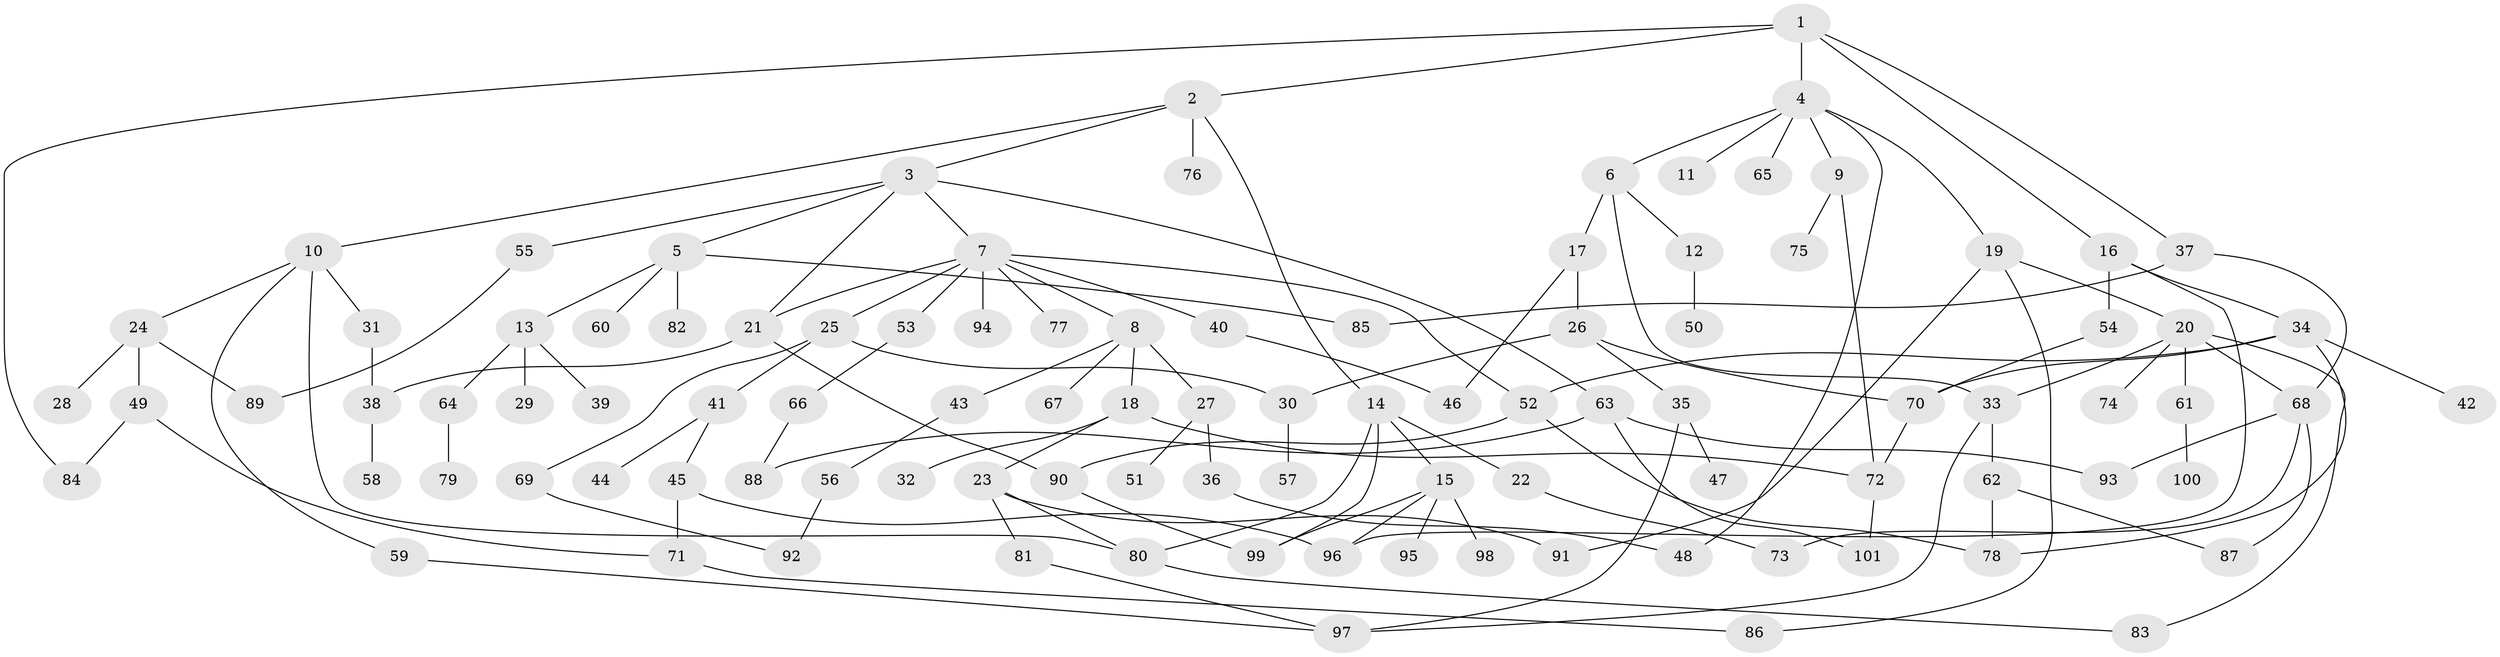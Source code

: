 // Generated by graph-tools (version 1.1) at 2025/42/03/09/25 04:42:35]
// undirected, 101 vertices, 137 edges
graph export_dot {
graph [start="1"]
  node [color=gray90,style=filled];
  1;
  2;
  3;
  4;
  5;
  6;
  7;
  8;
  9;
  10;
  11;
  12;
  13;
  14;
  15;
  16;
  17;
  18;
  19;
  20;
  21;
  22;
  23;
  24;
  25;
  26;
  27;
  28;
  29;
  30;
  31;
  32;
  33;
  34;
  35;
  36;
  37;
  38;
  39;
  40;
  41;
  42;
  43;
  44;
  45;
  46;
  47;
  48;
  49;
  50;
  51;
  52;
  53;
  54;
  55;
  56;
  57;
  58;
  59;
  60;
  61;
  62;
  63;
  64;
  65;
  66;
  67;
  68;
  69;
  70;
  71;
  72;
  73;
  74;
  75;
  76;
  77;
  78;
  79;
  80;
  81;
  82;
  83;
  84;
  85;
  86;
  87;
  88;
  89;
  90;
  91;
  92;
  93;
  94;
  95;
  96;
  97;
  98;
  99;
  100;
  101;
  1 -- 2;
  1 -- 4;
  1 -- 16;
  1 -- 37;
  1 -- 84;
  2 -- 3;
  2 -- 10;
  2 -- 14;
  2 -- 76;
  3 -- 5;
  3 -- 7;
  3 -- 21;
  3 -- 55;
  3 -- 63;
  4 -- 6;
  4 -- 9;
  4 -- 11;
  4 -- 19;
  4 -- 65;
  4 -- 48;
  5 -- 13;
  5 -- 60;
  5 -- 82;
  5 -- 85;
  6 -- 12;
  6 -- 17;
  6 -- 33;
  7 -- 8;
  7 -- 25;
  7 -- 40;
  7 -- 52;
  7 -- 53;
  7 -- 77;
  7 -- 94;
  7 -- 21;
  8 -- 18;
  8 -- 27;
  8 -- 43;
  8 -- 67;
  9 -- 75;
  9 -- 72;
  10 -- 24;
  10 -- 31;
  10 -- 59;
  10 -- 80;
  12 -- 50;
  13 -- 29;
  13 -- 39;
  13 -- 64;
  14 -- 15;
  14 -- 22;
  14 -- 99;
  14 -- 80;
  15 -- 95;
  15 -- 98;
  15 -- 99;
  15 -- 96;
  16 -- 34;
  16 -- 54;
  16 -- 96;
  17 -- 26;
  17 -- 46;
  18 -- 23;
  18 -- 32;
  18 -- 72;
  19 -- 20;
  19 -- 86;
  19 -- 91;
  20 -- 33;
  20 -- 61;
  20 -- 74;
  20 -- 83;
  20 -- 68;
  21 -- 90;
  21 -- 38;
  22 -- 73;
  23 -- 80;
  23 -- 81;
  23 -- 91;
  24 -- 28;
  24 -- 49;
  24 -- 89;
  25 -- 41;
  25 -- 69;
  25 -- 30;
  26 -- 30;
  26 -- 35;
  26 -- 70;
  27 -- 36;
  27 -- 51;
  30 -- 57;
  31 -- 38;
  33 -- 62;
  33 -- 97;
  34 -- 42;
  34 -- 78;
  34 -- 70;
  34 -- 52;
  35 -- 47;
  35 -- 97;
  36 -- 48;
  37 -- 68;
  37 -- 85;
  38 -- 58;
  40 -- 46;
  41 -- 44;
  41 -- 45;
  43 -- 56;
  45 -- 71;
  45 -- 96;
  49 -- 84;
  49 -- 71;
  52 -- 90;
  52 -- 78;
  53 -- 66;
  54 -- 70;
  55 -- 89;
  56 -- 92;
  59 -- 97;
  61 -- 100;
  62 -- 87;
  62 -- 78;
  63 -- 88;
  63 -- 93;
  63 -- 101;
  64 -- 79;
  66 -- 88;
  68 -- 87;
  68 -- 73;
  68 -- 93;
  69 -- 92;
  70 -- 72;
  71 -- 86;
  72 -- 101;
  80 -- 83;
  81 -- 97;
  90 -- 99;
}
